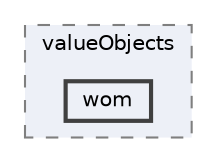 digraph "repository/mnp/src/main/java/com/sterlite/cal/mnp/service/valueObjects/wom"
{
 // LATEX_PDF_SIZE
  bgcolor="transparent";
  edge [fontname=Helvetica,fontsize=10,labelfontname=Helvetica,labelfontsize=10];
  node [fontname=Helvetica,fontsize=10,shape=box,height=0.2,width=0.4];
  compound=true
  subgraph clusterdir_dca2899c7ea763c53617324618f227a1 {
    graph [ bgcolor="#edf0f7", pencolor="grey50", label="valueObjects", fontname=Helvetica,fontsize=10 style="filled,dashed", URL="dir_dca2899c7ea763c53617324618f227a1.html",tooltip=""]
  dir_2954b77f8008dd6cd3603717de7bf854 [label="wom", fillcolor="#edf0f7", color="grey25", style="filled,bold", URL="dir_2954b77f8008dd6cd3603717de7bf854.html",tooltip=""];
  }
}
